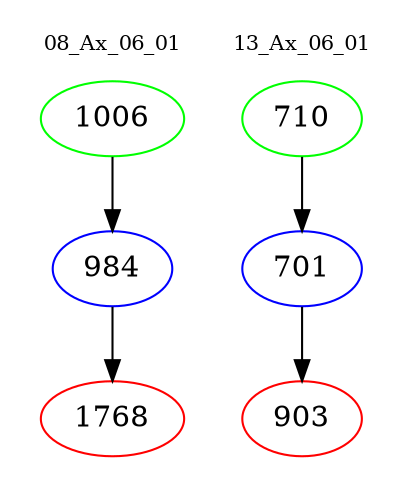 digraph{
subgraph cluster_0 {
color = white
label = "08_Ax_06_01";
fontsize=10;
T0_1006 [label="1006", color="green"]
T0_1006 -> T0_984 [color="black"]
T0_984 [label="984", color="blue"]
T0_984 -> T0_1768 [color="black"]
T0_1768 [label="1768", color="red"]
}
subgraph cluster_1 {
color = white
label = "13_Ax_06_01";
fontsize=10;
T1_710 [label="710", color="green"]
T1_710 -> T1_701 [color="black"]
T1_701 [label="701", color="blue"]
T1_701 -> T1_903 [color="black"]
T1_903 [label="903", color="red"]
}
}
